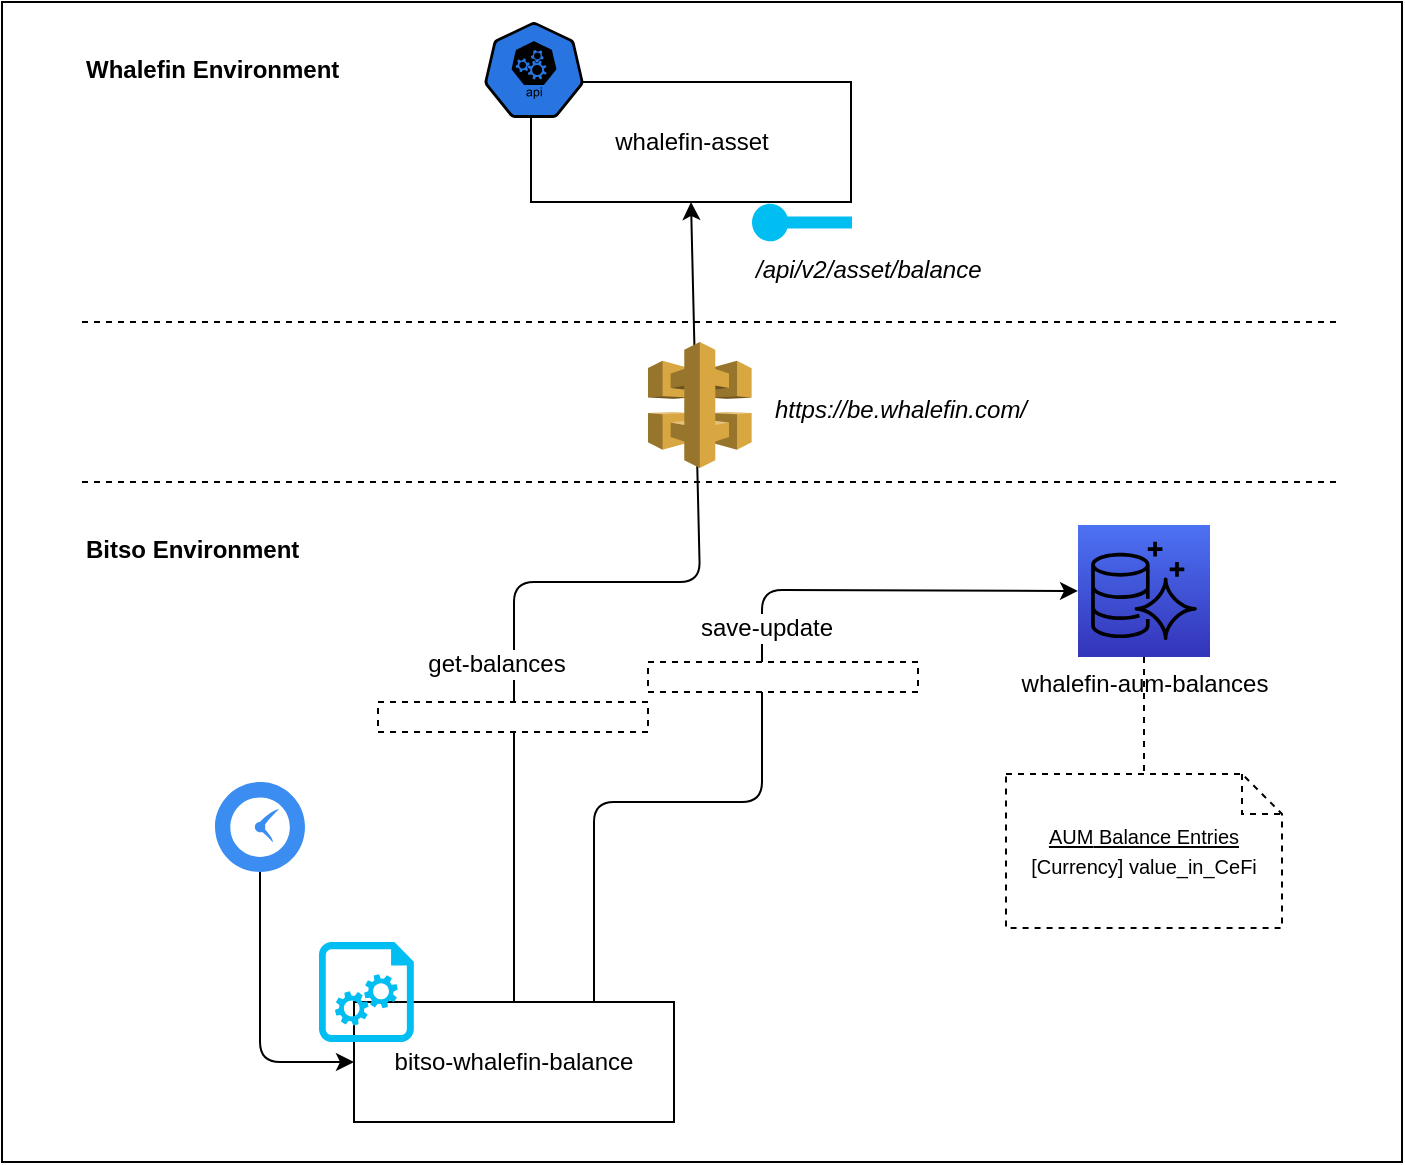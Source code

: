 <mxfile>
    <diagram id="S9cJ-4JyKLlqbvuT79AR" name="Page-1">
        <mxGraphModel dx="1265" dy="999" grid="1" gridSize="10" guides="1" tooltips="1" connect="1" arrows="1" fold="1" page="1" pageScale="1" pageWidth="850" pageHeight="1100" math="0" shadow="0">
            <root>
                <mxCell id="0"/>
                <mxCell id="1" parent="0"/>
                <mxCell id="2" value="" style="rounded=0;whiteSpace=wrap;html=1;" parent="1" vertex="1">
                    <mxGeometry width="700" height="580" as="geometry"/>
                </mxCell>
                <mxCell id="3" value="&lt;span style=&quot;font-family: helvetica; font-size: 12px; font-style: normal; letter-spacing: normal; text-align: center; text-indent: 0px; text-transform: none; word-spacing: 0px; display: inline; float: none;&quot;&gt;&lt;b&gt;Whalefin Environment&lt;/b&gt;&lt;/span&gt;" style="text;whiteSpace=wrap;html=1;labelBackgroundColor=#FFFFFF;fontColor=#000000;" parent="1" vertex="1">
                    <mxGeometry x="39.997" y="20.001" width="137" height="28" as="geometry"/>
                </mxCell>
                <mxCell id="4" value="" style="group;fontColor=#000000;" parent="1" vertex="1" connectable="0">
                    <mxGeometry x="247" y="10" width="177.5" height="90" as="geometry"/>
                </mxCell>
                <mxCell id="5" value="" style="group;fontColor=#000000;" parent="4" vertex="1" connectable="0">
                    <mxGeometry x="-6" width="183.5" height="90" as="geometry"/>
                </mxCell>
                <mxCell id="6" value="whalefin-asset" style="rounded=0;whiteSpace=wrap;html=1;fontColor=#000000;" parent="5" vertex="1">
                    <mxGeometry x="23.5" y="30" width="160" height="60" as="geometry"/>
                </mxCell>
                <mxCell id="7" value="" style="sketch=0;html=1;dashed=0;whitespace=wrap;fillColor=#2875E2;strokeColor=#000000;points=[[0.005,0.63,0],[0.1,0.2,0],[0.9,0.2,0],[0.5,0,0],[0.995,0.63,0],[0.72,0.99,0],[0.5,1,0],[0.28,0.99,0]];shape=mxgraph.kubernetes.icon;prIcon=api;shadow=0;fontSize=12;fontColor=#000000;" parent="5" vertex="1">
                    <mxGeometry width="50" height="48" as="geometry"/>
                </mxCell>
                <mxCell id="8" value="&lt;span style=&quot;font-family: helvetica; font-size: 12px; font-style: normal; letter-spacing: normal; text-align: center; text-indent: 0px; text-transform: none; word-spacing: 0px; display: inline; float: none;&quot;&gt;&lt;b&gt;Bitso Environment&lt;/b&gt;&lt;/span&gt;" style="text;whiteSpace=wrap;html=1;labelBackgroundColor=#FFFFFF;fontColor=#000000;" parent="1" vertex="1">
                    <mxGeometry x="39.997" y="260.001" width="137" height="28" as="geometry"/>
                </mxCell>
                <mxCell id="9" style="edgeStyle=none;html=1;entryX=0;entryY=0.5;entryDx=0;entryDy=0;fontColor=#000000;endArrow=classic;endFill=1;strokeColor=#000000;" parent="1" source="10" target="12" edge="1">
                    <mxGeometry relative="1" as="geometry">
                        <Array as="points">
                            <mxPoint x="129" y="530"/>
                        </Array>
                    </mxGeometry>
                </mxCell>
                <mxCell id="10" value="" style="sketch=0;html=1;aspect=fixed;strokeColor=none;shadow=0;align=center;verticalAlign=top;fillColor=#3B8DF1;shape=mxgraph.gcp2.clock;fontColor=#000000;" parent="1" vertex="1">
                    <mxGeometry x="106.5" y="390" width="45" height="45" as="geometry"/>
                </mxCell>
                <mxCell id="11" value="" style="group;fontColor=#000000;" parent="1" vertex="1" connectable="0">
                    <mxGeometry x="158.5" y="470" width="177.5" height="90" as="geometry"/>
                </mxCell>
                <mxCell id="12" value="bitso-whalefin-balance" style="rounded=0;whiteSpace=wrap;html=1;fontColor=#000000;" parent="11" vertex="1">
                    <mxGeometry x="17.5" y="30" width="160" height="60" as="geometry"/>
                </mxCell>
                <mxCell id="13" value="" style="verticalLabelPosition=bottom;html=1;verticalAlign=top;align=center;strokeColor=none;fillColor=#00BEF2;shape=mxgraph.azure.startup_task;pointerEvents=1;labelBackgroundColor=#2A2A2A;fontColor=#000000;gradientColor=none;shadow=0;" parent="11" vertex="1">
                    <mxGeometry width="47.5" height="50" as="geometry"/>
                </mxCell>
                <mxCell id="14" style="edgeStyle=none;html=1;entryX=0.5;entryY=1;entryDx=0;entryDy=0;fontColor=#000000;endArrow=classic;endFill=1;strokeColor=#000000;" parent="1" source="12" target="6" edge="1">
                    <mxGeometry relative="1" as="geometry">
                        <Array as="points">
                            <mxPoint x="256" y="290"/>
                            <mxPoint x="349" y="290"/>
                        </Array>
                    </mxGeometry>
                </mxCell>
                <mxCell id="15" value="&lt;font style=&quot;font-size: 12px&quot;&gt;get-balances&lt;/font&gt;" style="edgeLabel;html=1;align=center;verticalAlign=middle;resizable=0;points=[];fontColor=#000000;" parent="14" vertex="1" connectable="0">
                    <mxGeometry x="0.307" y="-4" relative="1" as="geometry">
                        <mxPoint x="-106" y="60" as="offset"/>
                    </mxGeometry>
                </mxCell>
                <mxCell id="16" value="" style="edgeStyle=none;html=1;fontColor=#000000;endArrow=none;endFill=0;strokeColor=#000000;dashed=1;" parent="1" source="17" target="20" edge="1">
                    <mxGeometry relative="1" as="geometry"/>
                </mxCell>
                <mxCell id="17" value="&lt;font color=&quot;#000000&quot;&gt;whalefin-aum-balances&lt;/font&gt;" style="sketch=0;points=[[0,0,0],[0.25,0,0],[0.5,0,0],[0.75,0,0],[1,0,0],[0,1,0],[0.25,1,0],[0.5,1,0],[0.75,1,0],[1,1,0],[0,0.25,0],[0,0.5,0],[0,0.75,0],[1,0.25,0],[1,0.5,0],[1,0.75,0]];outlineConnect=0;fontColor=#232F3E;gradientColor=#4D72F3;gradientDirection=north;fillColor=#3334B9;strokeColor=#000000;dashed=0;verticalLabelPosition=bottom;verticalAlign=top;align=center;html=1;fontSize=12;fontStyle=0;aspect=fixed;shape=mxgraph.aws4.resourceIcon;resIcon=mxgraph.aws4.aurora;" parent="1" vertex="1">
                    <mxGeometry x="538" y="261.48" width="66" height="66" as="geometry"/>
                </mxCell>
                <mxCell id="18" style="edgeStyle=none;html=1;entryX=0;entryY=0.5;entryDx=0;entryDy=0;entryPerimeter=0;fontColor=#000000;endArrow=classic;endFill=1;strokeColor=#000000;exitX=0.75;exitY=0;exitDx=0;exitDy=0;" parent="1" source="12" target="17" edge="1">
                    <mxGeometry relative="1" as="geometry">
                        <Array as="points">
                            <mxPoint x="296" y="400"/>
                            <mxPoint x="380" y="400"/>
                            <mxPoint x="380" y="294"/>
                        </Array>
                    </mxGeometry>
                </mxCell>
                <mxCell id="19" value="&lt;font style=&quot;font-size: 12px&quot;&gt;save-update&lt;/font&gt;" style="edgeLabel;html=1;align=center;verticalAlign=middle;resizable=0;points=[];fontColor=#000000;" parent="18" vertex="1" connectable="0">
                    <mxGeometry x="0.21" y="-2" relative="1" as="geometry">
                        <mxPoint as="offset"/>
                    </mxGeometry>
                </mxCell>
                <mxCell id="20" value="&lt;font style=&quot;font-size: 10px;&quot;&gt;&lt;u&gt;AUM&lt;/u&gt;&lt;u&gt; Balance Entries&lt;/u&gt;&lt;/font&gt;&lt;span style=&quot;font-size: 10px&quot;&gt;&lt;span style=&quot;&quot;&gt;&lt;br&gt;[Currency] value_in_CeFi&lt;/span&gt;&lt;br&gt;&lt;/span&gt;" style="shape=note;size=20;whiteSpace=wrap;html=1;labelBackgroundColor=#FFFFFF;fontColor=#000000;dashed=1;" parent="1" vertex="1">
                    <mxGeometry x="502" y="385.98" width="138" height="77" as="geometry"/>
                </mxCell>
                <mxCell id="21" value="" style="rounded=0;whiteSpace=wrap;html=1;dashed=1;fontColor=#000000;align=left;" parent="1" vertex="1">
                    <mxGeometry x="188" y="350" width="135" height="15" as="geometry"/>
                </mxCell>
                <mxCell id="22" value="" style="rounded=0;whiteSpace=wrap;html=1;dashed=1;fontColor=#000000;align=left;" parent="1" vertex="1">
                    <mxGeometry x="323" y="330" width="135" height="15" as="geometry"/>
                </mxCell>
                <mxCell id="23" value="&lt;blockquote style=&quot;margin: 0 0 0 40px ; border: none ; padding: 0px&quot;&gt;&lt;br&gt;&lt;/blockquote&gt;" style="outlineConnect=0;dashed=0;verticalLabelPosition=bottom;verticalAlign=top;align=left;html=1;shape=mxgraph.aws3.api_gateway;fillColor=#D9A741;gradientColor=none;fontColor=#000000;" parent="1" vertex="1">
                    <mxGeometry x="323" y="170" width="51.82" height="63" as="geometry"/>
                </mxCell>
                <mxCell id="24" value="&lt;i&gt;/api/v2/asset/balance&lt;/i&gt;" style="verticalLabelPosition=bottom;html=1;verticalAlign=top;align=left;strokeColor=none;fillColor=#00BEF2;shape=mxgraph.azure.service_endpoint;fontColor=#000000;" parent="1" vertex="1">
                    <mxGeometry x="375" y="100.25" width="50" height="20" as="geometry"/>
                </mxCell>
                <mxCell id="25" value="&lt;i&gt;https://be.whalefin.com/&lt;/i&gt;" style="text;html=1;strokeColor=none;fillColor=none;align=center;verticalAlign=middle;whiteSpace=wrap;rounded=0;fontColor=#000000;" parent="1" vertex="1">
                    <mxGeometry x="379" y="188.5" width="141" height="30" as="geometry"/>
                </mxCell>
                <mxCell id="26" value="" style="endArrow=none;dashed=1;html=1;exitX=0.057;exitY=0.337;exitDx=0;exitDy=0;exitPerimeter=0;entryX=0.957;entryY=0.337;entryDx=0;entryDy=0;entryPerimeter=0;" parent="1" edge="1">
                    <mxGeometry width="50" height="50" relative="1" as="geometry">
                        <mxPoint x="40" y="160.0" as="sourcePoint"/>
                        <mxPoint x="670" y="160.0" as="targetPoint"/>
                    </mxGeometry>
                </mxCell>
                <mxCell id="27" value="" style="endArrow=none;dashed=1;html=1;exitX=0.057;exitY=0.337;exitDx=0;exitDy=0;exitPerimeter=0;entryX=0.957;entryY=0.337;entryDx=0;entryDy=0;entryPerimeter=0;" parent="1" edge="1">
                    <mxGeometry width="50" height="50" relative="1" as="geometry">
                        <mxPoint x="40" y="240" as="sourcePoint"/>
                        <mxPoint x="670" y="240" as="targetPoint"/>
                    </mxGeometry>
                </mxCell>
            </root>
        </mxGraphModel>
    </diagram>
</mxfile>